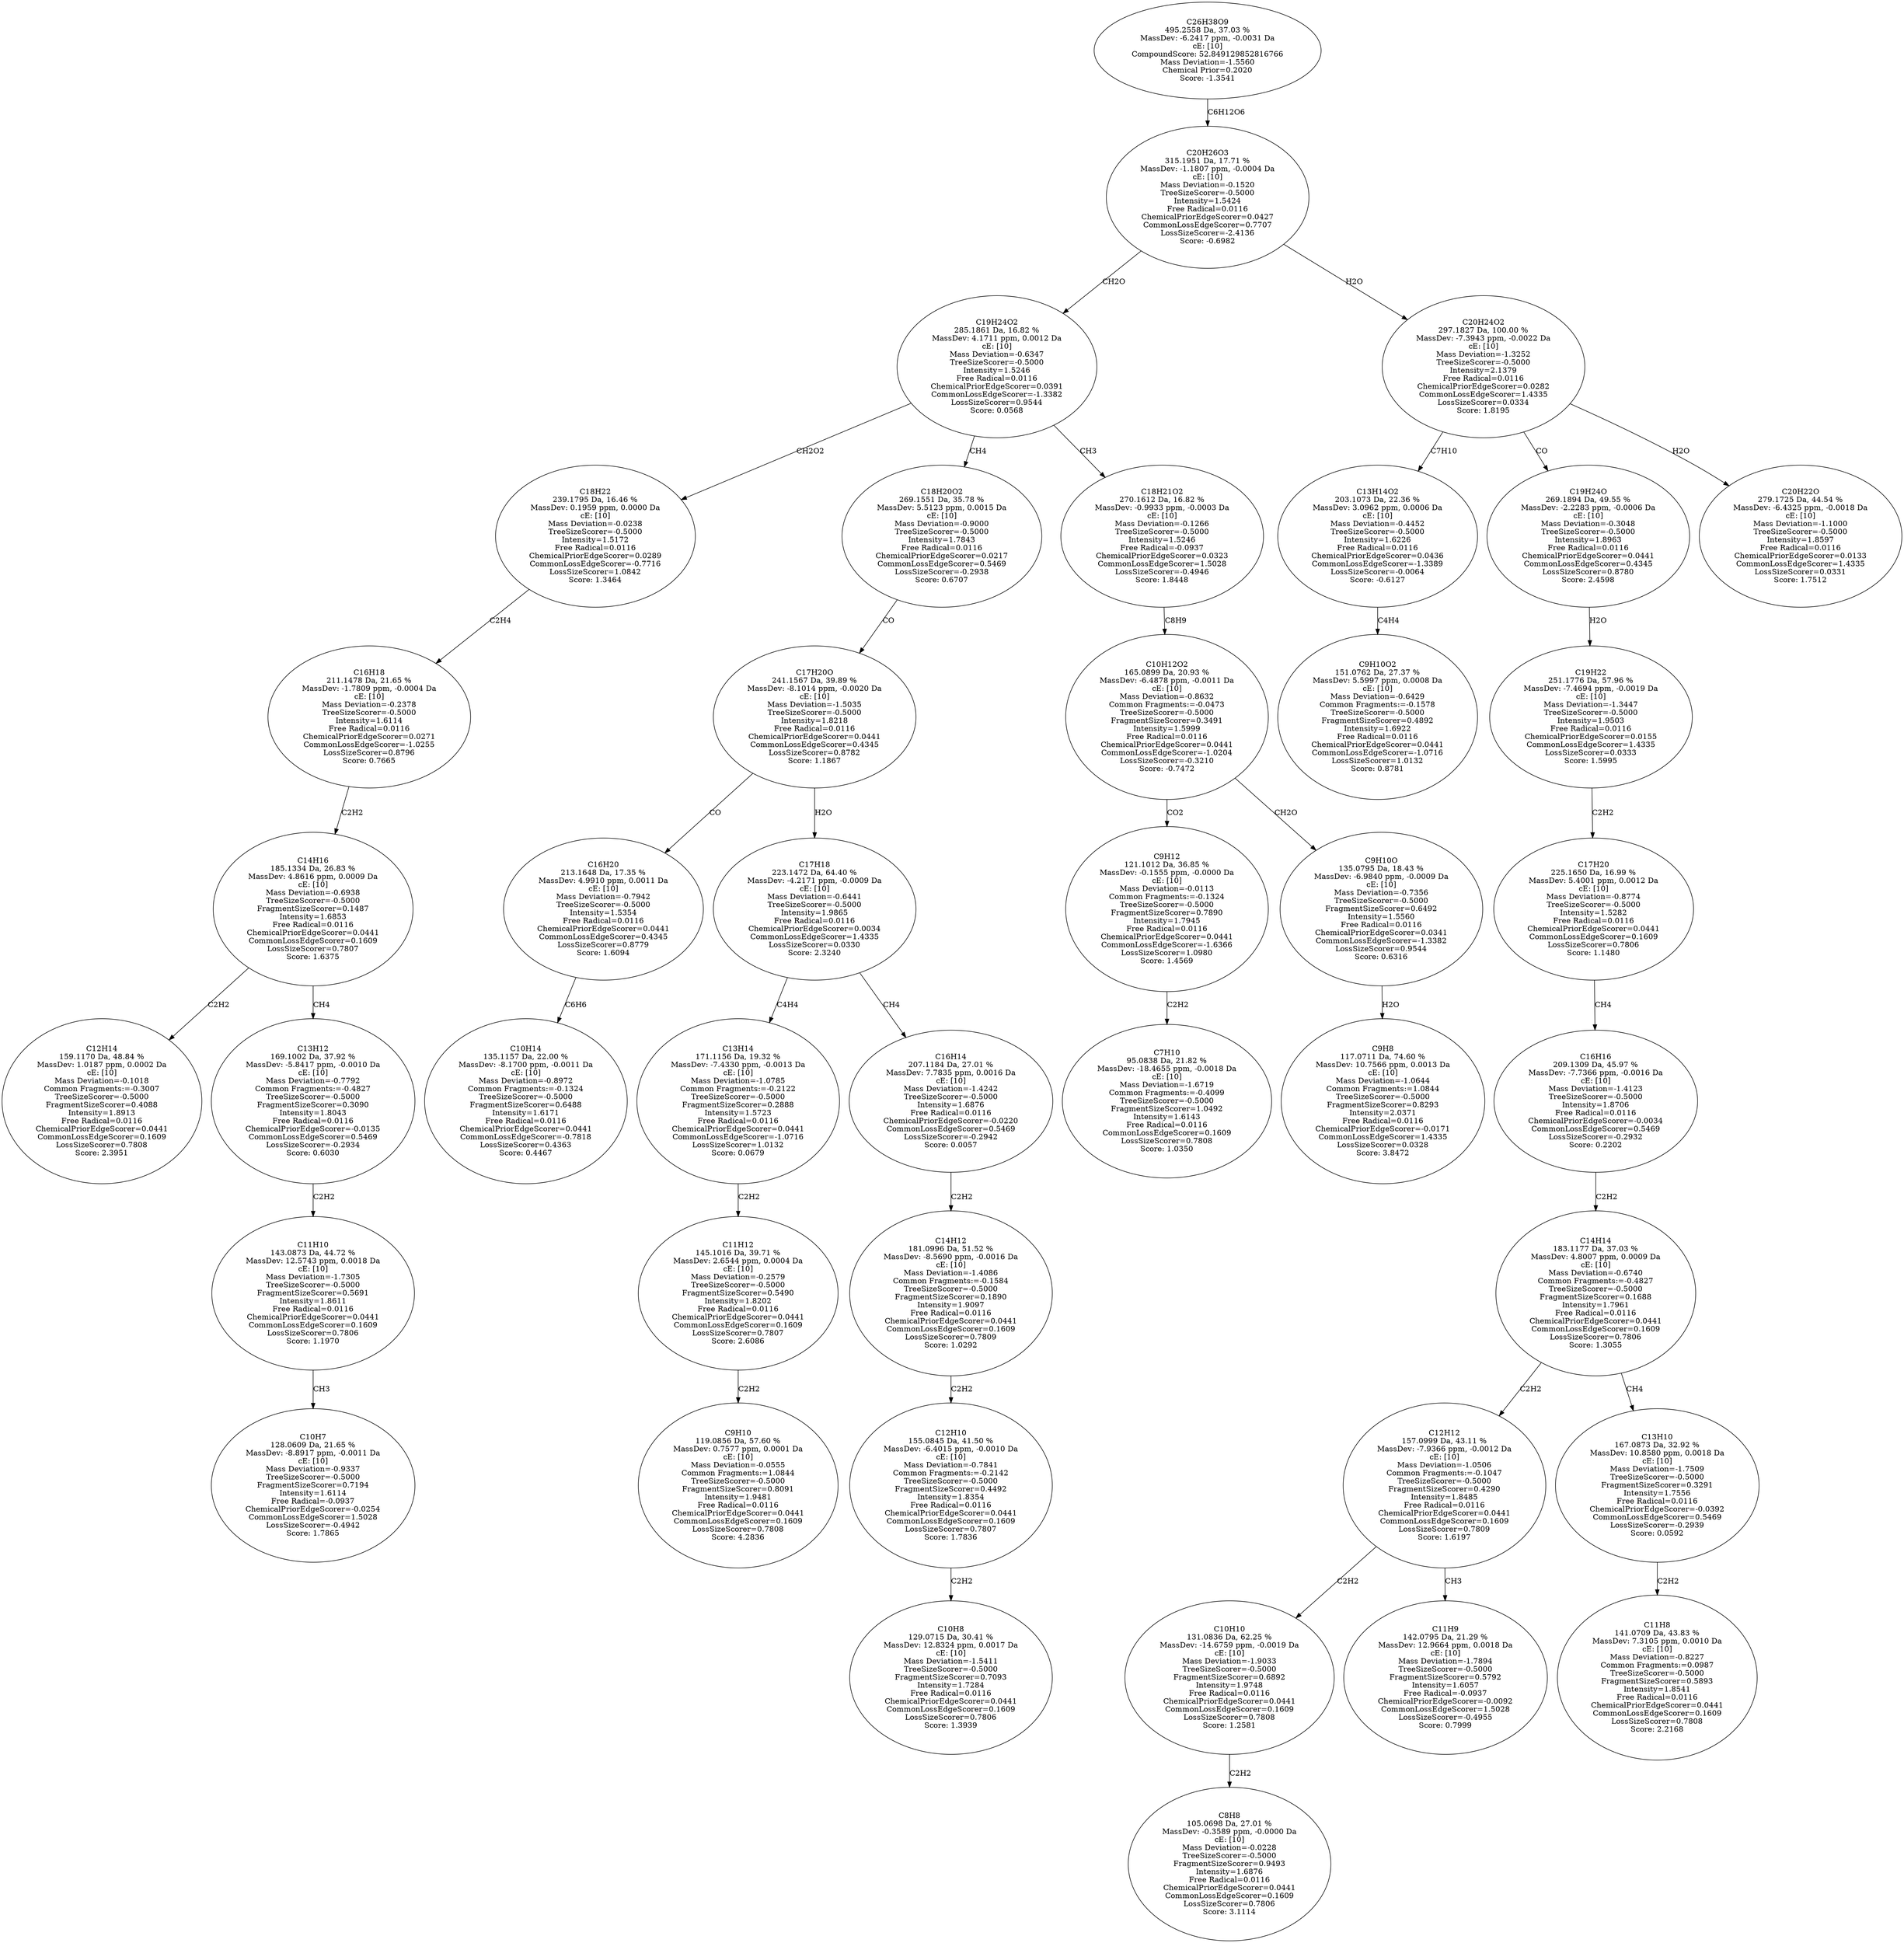 strict digraph {
v1 [label="C12H14\n159.1170 Da, 48.84 %\nMassDev: 1.0187 ppm, 0.0002 Da\ncE: [10]\nMass Deviation=-0.1018\nCommon Fragments:=-0.3007\nTreeSizeScorer=-0.5000\nFragmentSizeScorer=0.4088\nIntensity=1.8913\nFree Radical=0.0116\nChemicalPriorEdgeScorer=0.0441\nCommonLossEdgeScorer=0.1609\nLossSizeScorer=0.7808\nScore: 2.3951"];
v2 [label="C10H7\n128.0609 Da, 21.65 %\nMassDev: -8.8917 ppm, -0.0011 Da\ncE: [10]\nMass Deviation=-0.9337\nTreeSizeScorer=-0.5000\nFragmentSizeScorer=0.7194\nIntensity=1.6114\nFree Radical=-0.0937\nChemicalPriorEdgeScorer=-0.0254\nCommonLossEdgeScorer=1.5028\nLossSizeScorer=-0.4942\nScore: 1.7865"];
v3 [label="C11H10\n143.0873 Da, 44.72 %\nMassDev: 12.5743 ppm, 0.0018 Da\ncE: [10]\nMass Deviation=-1.7305\nTreeSizeScorer=-0.5000\nFragmentSizeScorer=0.5691\nIntensity=1.8611\nFree Radical=0.0116\nChemicalPriorEdgeScorer=0.0441\nCommonLossEdgeScorer=0.1609\nLossSizeScorer=0.7806\nScore: 1.1970"];
v4 [label="C13H12\n169.1002 Da, 37.92 %\nMassDev: -5.8417 ppm, -0.0010 Da\ncE: [10]\nMass Deviation=-0.7792\nCommon Fragments:=-0.4827\nTreeSizeScorer=-0.5000\nFragmentSizeScorer=0.3090\nIntensity=1.8043\nFree Radical=0.0116\nChemicalPriorEdgeScorer=-0.0135\nCommonLossEdgeScorer=0.5469\nLossSizeScorer=-0.2934\nScore: 0.6030"];
v5 [label="C14H16\n185.1334 Da, 26.83 %\nMassDev: 4.8616 ppm, 0.0009 Da\ncE: [10]\nMass Deviation=-0.6938\nTreeSizeScorer=-0.5000\nFragmentSizeScorer=0.1487\nIntensity=1.6853\nFree Radical=0.0116\nChemicalPriorEdgeScorer=0.0441\nCommonLossEdgeScorer=0.1609\nLossSizeScorer=0.7807\nScore: 1.6375"];
v6 [label="C16H18\n211.1478 Da, 21.65 %\nMassDev: -1.7809 ppm, -0.0004 Da\ncE: [10]\nMass Deviation=-0.2378\nTreeSizeScorer=-0.5000\nIntensity=1.6114\nFree Radical=0.0116\nChemicalPriorEdgeScorer=0.0271\nCommonLossEdgeScorer=-1.0255\nLossSizeScorer=0.8796\nScore: 0.7665"];
v7 [label="C18H22\n239.1795 Da, 16.46 %\nMassDev: 0.1959 ppm, 0.0000 Da\ncE: [10]\nMass Deviation=-0.0238\nTreeSizeScorer=-0.5000\nIntensity=1.5172\nFree Radical=0.0116\nChemicalPriorEdgeScorer=0.0289\nCommonLossEdgeScorer=-0.7716\nLossSizeScorer=1.0842\nScore: 1.3464"];
v8 [label="C10H14\n135.1157 Da, 22.00 %\nMassDev: -8.1700 ppm, -0.0011 Da\ncE: [10]\nMass Deviation=-0.8972\nCommon Fragments:=-0.1324\nTreeSizeScorer=-0.5000\nFragmentSizeScorer=0.6488\nIntensity=1.6171\nFree Radical=0.0116\nChemicalPriorEdgeScorer=0.0441\nCommonLossEdgeScorer=-0.7818\nLossSizeScorer=0.4363\nScore: 0.4467"];
v9 [label="C16H20\n213.1648 Da, 17.35 %\nMassDev: 4.9910 ppm, 0.0011 Da\ncE: [10]\nMass Deviation=-0.7942\nTreeSizeScorer=-0.5000\nIntensity=1.5354\nFree Radical=0.0116\nChemicalPriorEdgeScorer=0.0441\nCommonLossEdgeScorer=0.4345\nLossSizeScorer=0.8779\nScore: 1.6094"];
v10 [label="C9H10\n119.0856 Da, 57.60 %\nMassDev: 0.7577 ppm, 0.0001 Da\ncE: [10]\nMass Deviation=-0.0555\nCommon Fragments:=1.0844\nTreeSizeScorer=-0.5000\nFragmentSizeScorer=0.8091\nIntensity=1.9481\nFree Radical=0.0116\nChemicalPriorEdgeScorer=0.0441\nCommonLossEdgeScorer=0.1609\nLossSizeScorer=0.7808\nScore: 4.2836"];
v11 [label="C11H12\n145.1016 Da, 39.71 %\nMassDev: 2.6544 ppm, 0.0004 Da\ncE: [10]\nMass Deviation=-0.2579\nTreeSizeScorer=-0.5000\nFragmentSizeScorer=0.5490\nIntensity=1.8202\nFree Radical=0.0116\nChemicalPriorEdgeScorer=0.0441\nCommonLossEdgeScorer=0.1609\nLossSizeScorer=0.7807\nScore: 2.6086"];
v12 [label="C13H14\n171.1156 Da, 19.32 %\nMassDev: -7.4330 ppm, -0.0013 Da\ncE: [10]\nMass Deviation=-1.0785\nCommon Fragments:=-0.2122\nTreeSizeScorer=-0.5000\nFragmentSizeScorer=0.2888\nIntensity=1.5723\nFree Radical=0.0116\nChemicalPriorEdgeScorer=0.0441\nCommonLossEdgeScorer=-1.0716\nLossSizeScorer=1.0132\nScore: 0.0679"];
v13 [label="C10H8\n129.0715 Da, 30.41 %\nMassDev: 12.8324 ppm, 0.0017 Da\ncE: [10]\nMass Deviation=-1.5411\nTreeSizeScorer=-0.5000\nFragmentSizeScorer=0.7093\nIntensity=1.7284\nFree Radical=0.0116\nChemicalPriorEdgeScorer=0.0441\nCommonLossEdgeScorer=0.1609\nLossSizeScorer=0.7806\nScore: 1.3939"];
v14 [label="C12H10\n155.0845 Da, 41.50 %\nMassDev: -6.4015 ppm, -0.0010 Da\ncE: [10]\nMass Deviation=-0.7841\nCommon Fragments:=-0.2142\nTreeSizeScorer=-0.5000\nFragmentSizeScorer=0.4492\nIntensity=1.8354\nFree Radical=0.0116\nChemicalPriorEdgeScorer=0.0441\nCommonLossEdgeScorer=0.1609\nLossSizeScorer=0.7807\nScore: 1.7836"];
v15 [label="C14H12\n181.0996 Da, 51.52 %\nMassDev: -8.5690 ppm, -0.0016 Da\ncE: [10]\nMass Deviation=-1.4086\nCommon Fragments:=-0.1584\nTreeSizeScorer=-0.5000\nFragmentSizeScorer=0.1890\nIntensity=1.9097\nFree Radical=0.0116\nChemicalPriorEdgeScorer=0.0441\nCommonLossEdgeScorer=0.1609\nLossSizeScorer=0.7809\nScore: 1.0292"];
v16 [label="C16H14\n207.1184 Da, 27.01 %\nMassDev: 7.7835 ppm, 0.0016 Da\ncE: [10]\nMass Deviation=-1.4242\nTreeSizeScorer=-0.5000\nIntensity=1.6876\nFree Radical=0.0116\nChemicalPriorEdgeScorer=-0.0220\nCommonLossEdgeScorer=0.5469\nLossSizeScorer=-0.2942\nScore: 0.0057"];
v17 [label="C17H18\n223.1472 Da, 64.40 %\nMassDev: -4.2171 ppm, -0.0009 Da\ncE: [10]\nMass Deviation=-0.6441\nTreeSizeScorer=-0.5000\nIntensity=1.9865\nFree Radical=0.0116\nChemicalPriorEdgeScorer=0.0034\nCommonLossEdgeScorer=1.4335\nLossSizeScorer=0.0330\nScore: 2.3240"];
v18 [label="C17H20O\n241.1567 Da, 39.89 %\nMassDev: -8.1014 ppm, -0.0020 Da\ncE: [10]\nMass Deviation=-1.5035\nTreeSizeScorer=-0.5000\nIntensity=1.8218\nFree Radical=0.0116\nChemicalPriorEdgeScorer=0.0441\nCommonLossEdgeScorer=0.4345\nLossSizeScorer=0.8782\nScore: 1.1867"];
v19 [label="C18H20O2\n269.1551 Da, 35.78 %\nMassDev: 5.5123 ppm, 0.0015 Da\ncE: [10]\nMass Deviation=-0.9000\nTreeSizeScorer=-0.5000\nIntensity=1.7843\nFree Radical=0.0116\nChemicalPriorEdgeScorer=0.0217\nCommonLossEdgeScorer=0.5469\nLossSizeScorer=-0.2938\nScore: 0.6707"];
v20 [label="C7H10\n95.0838 Da, 21.82 %\nMassDev: -18.4655 ppm, -0.0018 Da\ncE: [10]\nMass Deviation=-1.6719\nCommon Fragments:=-0.4099\nTreeSizeScorer=-0.5000\nFragmentSizeScorer=1.0492\nIntensity=1.6143\nFree Radical=0.0116\nCommonLossEdgeScorer=0.1609\nLossSizeScorer=0.7808\nScore: 1.0350"];
v21 [label="C9H12\n121.1012 Da, 36.85 %\nMassDev: -0.1555 ppm, -0.0000 Da\ncE: [10]\nMass Deviation=-0.0113\nCommon Fragments:=-0.1324\nTreeSizeScorer=-0.5000\nFragmentSizeScorer=0.7890\nIntensity=1.7945\nFree Radical=0.0116\nChemicalPriorEdgeScorer=0.0441\nCommonLossEdgeScorer=-1.6366\nLossSizeScorer=1.0980\nScore: 1.4569"];
v22 [label="C9H8\n117.0711 Da, 74.60 %\nMassDev: 10.7566 ppm, 0.0013 Da\ncE: [10]\nMass Deviation=-1.0644\nCommon Fragments:=1.0844\nTreeSizeScorer=-0.5000\nFragmentSizeScorer=0.8293\nIntensity=2.0371\nFree Radical=0.0116\nChemicalPriorEdgeScorer=-0.0171\nCommonLossEdgeScorer=1.4335\nLossSizeScorer=0.0328\nScore: 3.8472"];
v23 [label="C9H10O\n135.0795 Da, 18.43 %\nMassDev: -6.9840 ppm, -0.0009 Da\ncE: [10]\nMass Deviation=-0.7356\nTreeSizeScorer=-0.5000\nFragmentSizeScorer=0.6492\nIntensity=1.5560\nFree Radical=0.0116\nChemicalPriorEdgeScorer=0.0341\nCommonLossEdgeScorer=-1.3382\nLossSizeScorer=0.9544\nScore: 0.6316"];
v24 [label="C10H12O2\n165.0899 Da, 20.93 %\nMassDev: -6.4878 ppm, -0.0011 Da\ncE: [10]\nMass Deviation=-0.8632\nCommon Fragments:=-0.0473\nTreeSizeScorer=-0.5000\nFragmentSizeScorer=0.3491\nIntensity=1.5999\nFree Radical=0.0116\nChemicalPriorEdgeScorer=0.0441\nCommonLossEdgeScorer=-1.0204\nLossSizeScorer=-0.3210\nScore: -0.7472"];
v25 [label="C18H21O2\n270.1612 Da, 16.82 %\nMassDev: -0.9933 ppm, -0.0003 Da\ncE: [10]\nMass Deviation=-0.1266\nTreeSizeScorer=-0.5000\nIntensity=1.5246\nFree Radical=-0.0937\nChemicalPriorEdgeScorer=0.0323\nCommonLossEdgeScorer=1.5028\nLossSizeScorer=-0.4946\nScore: 1.8448"];
v26 [label="C19H24O2\n285.1861 Da, 16.82 %\nMassDev: 4.1711 ppm, 0.0012 Da\ncE: [10]\nMass Deviation=-0.6347\nTreeSizeScorer=-0.5000\nIntensity=1.5246\nFree Radical=0.0116\nChemicalPriorEdgeScorer=0.0391\nCommonLossEdgeScorer=-1.3382\nLossSizeScorer=0.9544\nScore: 0.0568"];
v27 [label="C9H10O2\n151.0762 Da, 27.37 %\nMassDev: 5.5997 ppm, 0.0008 Da\ncE: [10]\nMass Deviation=-0.6429\nCommon Fragments:=-0.1578\nTreeSizeScorer=-0.5000\nFragmentSizeScorer=0.4892\nIntensity=1.6922\nFree Radical=0.0116\nChemicalPriorEdgeScorer=0.0441\nCommonLossEdgeScorer=-1.0716\nLossSizeScorer=1.0132\nScore: 0.8781"];
v28 [label="C13H14O2\n203.1073 Da, 22.36 %\nMassDev: 3.0962 ppm, 0.0006 Da\ncE: [10]\nMass Deviation=-0.4452\nTreeSizeScorer=-0.5000\nIntensity=1.6226\nFree Radical=0.0116\nChemicalPriorEdgeScorer=0.0436\nCommonLossEdgeScorer=-1.3389\nLossSizeScorer=-0.0064\nScore: -0.6127"];
v29 [label="C8H8\n105.0698 Da, 27.01 %\nMassDev: -0.3589 ppm, -0.0000 Da\ncE: [10]\nMass Deviation=-0.0228\nTreeSizeScorer=-0.5000\nFragmentSizeScorer=0.9493\nIntensity=1.6876\nFree Radical=0.0116\nChemicalPriorEdgeScorer=0.0441\nCommonLossEdgeScorer=0.1609\nLossSizeScorer=0.7806\nScore: 3.1114"];
v30 [label="C10H10\n131.0836 Da, 62.25 %\nMassDev: -14.6759 ppm, -0.0019 Da\ncE: [10]\nMass Deviation=-1.9033\nTreeSizeScorer=-0.5000\nFragmentSizeScorer=0.6892\nIntensity=1.9748\nFree Radical=0.0116\nChemicalPriorEdgeScorer=0.0441\nCommonLossEdgeScorer=0.1609\nLossSizeScorer=0.7808\nScore: 1.2581"];
v31 [label="C11H9\n142.0795 Da, 21.29 %\nMassDev: 12.9664 ppm, 0.0018 Da\ncE: [10]\nMass Deviation=-1.7894\nTreeSizeScorer=-0.5000\nFragmentSizeScorer=0.5792\nIntensity=1.6057\nFree Radical=-0.0937\nChemicalPriorEdgeScorer=-0.0092\nCommonLossEdgeScorer=1.5028\nLossSizeScorer=-0.4955\nScore: 0.7999"];
v32 [label="C12H12\n157.0999 Da, 43.11 %\nMassDev: -7.9366 ppm, -0.0012 Da\ncE: [10]\nMass Deviation=-1.0506\nCommon Fragments:=-0.1047\nTreeSizeScorer=-0.5000\nFragmentSizeScorer=0.4290\nIntensity=1.8485\nFree Radical=0.0116\nChemicalPriorEdgeScorer=0.0441\nCommonLossEdgeScorer=0.1609\nLossSizeScorer=0.7809\nScore: 1.6197"];
v33 [label="C11H8\n141.0709 Da, 43.83 %\nMassDev: 7.3105 ppm, 0.0010 Da\ncE: [10]\nMass Deviation=-0.8227\nCommon Fragments:=0.0987\nTreeSizeScorer=-0.5000\nFragmentSizeScorer=0.5893\nIntensity=1.8541\nFree Radical=0.0116\nChemicalPriorEdgeScorer=0.0441\nCommonLossEdgeScorer=0.1609\nLossSizeScorer=0.7808\nScore: 2.2168"];
v34 [label="C13H10\n167.0873 Da, 32.92 %\nMassDev: 10.8580 ppm, 0.0018 Da\ncE: [10]\nMass Deviation=-1.7509\nTreeSizeScorer=-0.5000\nFragmentSizeScorer=0.3291\nIntensity=1.7556\nFree Radical=0.0116\nChemicalPriorEdgeScorer=-0.0392\nCommonLossEdgeScorer=0.5469\nLossSizeScorer=-0.2939\nScore: 0.0592"];
v35 [label="C14H14\n183.1177 Da, 37.03 %\nMassDev: 4.8007 ppm, 0.0009 Da\ncE: [10]\nMass Deviation=-0.6740\nCommon Fragments:=-0.4827\nTreeSizeScorer=-0.5000\nFragmentSizeScorer=0.1688\nIntensity=1.7961\nFree Radical=0.0116\nChemicalPriorEdgeScorer=0.0441\nCommonLossEdgeScorer=0.1609\nLossSizeScorer=0.7806\nScore: 1.3055"];
v36 [label="C16H16\n209.1309 Da, 45.97 %\nMassDev: -7.7366 ppm, -0.0016 Da\ncE: [10]\nMass Deviation=-1.4123\nTreeSizeScorer=-0.5000\nIntensity=1.8706\nFree Radical=0.0116\nChemicalPriorEdgeScorer=-0.0034\nCommonLossEdgeScorer=0.5469\nLossSizeScorer=-0.2932\nScore: 0.2202"];
v37 [label="C17H20\n225.1650 Da, 16.99 %\nMassDev: 5.4001 ppm, 0.0012 Da\ncE: [10]\nMass Deviation=-0.8774\nTreeSizeScorer=-0.5000\nIntensity=1.5282\nFree Radical=0.0116\nChemicalPriorEdgeScorer=0.0441\nCommonLossEdgeScorer=0.1609\nLossSizeScorer=0.7806\nScore: 1.1480"];
v38 [label="C19H22\n251.1776 Da, 57.96 %\nMassDev: -7.4694 ppm, -0.0019 Da\ncE: [10]\nMass Deviation=-1.3447\nTreeSizeScorer=-0.5000\nIntensity=1.9503\nFree Radical=0.0116\nChemicalPriorEdgeScorer=0.0155\nCommonLossEdgeScorer=1.4335\nLossSizeScorer=0.0333\nScore: 1.5995"];
v39 [label="C19H24O\n269.1894 Da, 49.55 %\nMassDev: -2.2283 ppm, -0.0006 Da\ncE: [10]\nMass Deviation=-0.3048\nTreeSizeScorer=-0.5000\nIntensity=1.8963\nFree Radical=0.0116\nChemicalPriorEdgeScorer=0.0441\nCommonLossEdgeScorer=0.4345\nLossSizeScorer=0.8780\nScore: 2.4598"];
v40 [label="C20H22O\n279.1725 Da, 44.54 %\nMassDev: -6.4325 ppm, -0.0018 Da\ncE: [10]\nMass Deviation=-1.1000\nTreeSizeScorer=-0.5000\nIntensity=1.8597\nFree Radical=0.0116\nChemicalPriorEdgeScorer=0.0133\nCommonLossEdgeScorer=1.4335\nLossSizeScorer=0.0331\nScore: 1.7512"];
v41 [label="C20H24O2\n297.1827 Da, 100.00 %\nMassDev: -7.3943 ppm, -0.0022 Da\ncE: [10]\nMass Deviation=-1.3252\nTreeSizeScorer=-0.5000\nIntensity=2.1379\nFree Radical=0.0116\nChemicalPriorEdgeScorer=0.0282\nCommonLossEdgeScorer=1.4335\nLossSizeScorer=0.0334\nScore: 1.8195"];
v42 [label="C20H26O3\n315.1951 Da, 17.71 %\nMassDev: -1.1807 ppm, -0.0004 Da\ncE: [10]\nMass Deviation=-0.1520\nTreeSizeScorer=-0.5000\nIntensity=1.5424\nFree Radical=0.0116\nChemicalPriorEdgeScorer=0.0427\nCommonLossEdgeScorer=0.7707\nLossSizeScorer=-2.4136\nScore: -0.6982"];
v43 [label="C26H38O9\n495.2558 Da, 37.03 %\nMassDev: -6.2417 ppm, -0.0031 Da\ncE: [10]\nCompoundScore: 52.849129852816766\nMass Deviation=-1.5560\nChemical Prior=0.2020\nScore: -1.3541"];
v5 -> v1 [label="C2H2"];
v3 -> v2 [label="CH3"];
v4 -> v3 [label="C2H2"];
v5 -> v4 [label="CH4"];
v6 -> v5 [label="C2H2"];
v7 -> v6 [label="C2H4"];
v26 -> v7 [label="CH2O2"];
v9 -> v8 [label="C6H6"];
v18 -> v9 [label="CO"];
v11 -> v10 [label="C2H2"];
v12 -> v11 [label="C2H2"];
v17 -> v12 [label="C4H4"];
v14 -> v13 [label="C2H2"];
v15 -> v14 [label="C2H2"];
v16 -> v15 [label="C2H2"];
v17 -> v16 [label="CH4"];
v18 -> v17 [label="H2O"];
v19 -> v18 [label="CO"];
v26 -> v19 [label="CH4"];
v21 -> v20 [label="C2H2"];
v24 -> v21 [label="CO2"];
v23 -> v22 [label="H2O"];
v24 -> v23 [label="CH2O"];
v25 -> v24 [label="C8H9"];
v26 -> v25 [label="CH3"];
v42 -> v26 [label="CH2O"];
v28 -> v27 [label="C4H4"];
v41 -> v28 [label="C7H10"];
v30 -> v29 [label="C2H2"];
v32 -> v30 [label="C2H2"];
v32 -> v31 [label="CH3"];
v35 -> v32 [label="C2H2"];
v34 -> v33 [label="C2H2"];
v35 -> v34 [label="CH4"];
v36 -> v35 [label="C2H2"];
v37 -> v36 [label="CH4"];
v38 -> v37 [label="C2H2"];
v39 -> v38 [label="H2O"];
v41 -> v39 [label="CO"];
v41 -> v40 [label="H2O"];
v42 -> v41 [label="H2O"];
v43 -> v42 [label="C6H12O6"];
}